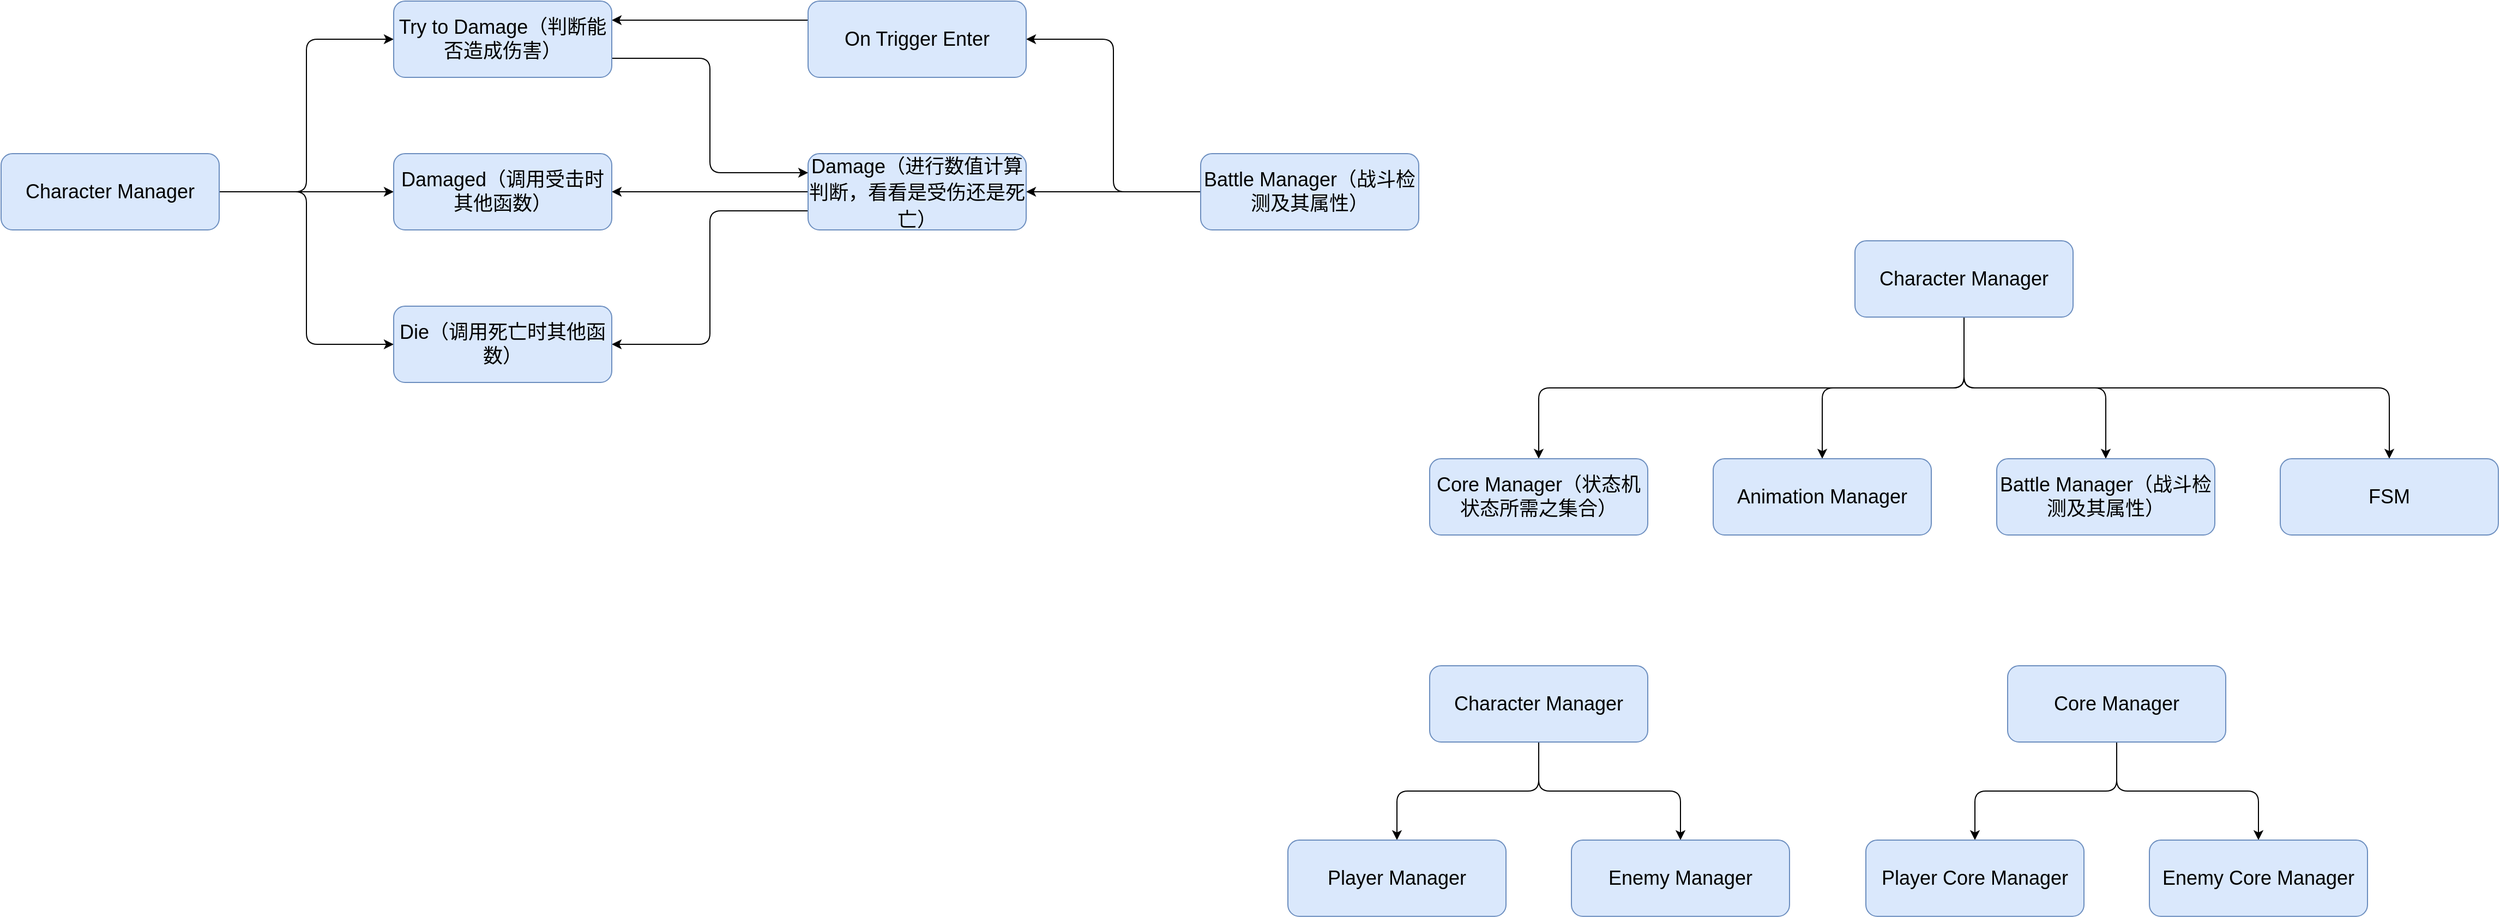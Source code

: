 <mxfile version="20.3.0" type="device"><diagram id="q4JAOg9nsMeg8hRjijgt" name="第 1 页"><mxGraphModel dx="3982" dy="1225" grid="1" gridSize="10" guides="1" tooltips="1" connect="1" arrows="1" fold="1" page="1" pageScale="1" pageWidth="1920" pageHeight="1200" math="0" shadow="0"><root><mxCell id="0"/><mxCell id="1" parent="0"/><mxCell id="fU0InTTi2WtmSSnvXxSZ-8" style="edgeStyle=orthogonalEdgeStyle;rounded=1;jumpStyle=arc;orthogonalLoop=1;jettySize=auto;html=1;exitX=0.5;exitY=1;exitDx=0;exitDy=0;fontSize=18;entryX=0.5;entryY=0;entryDx=0;entryDy=0;" parent="1" source="fU0InTTi2WtmSSnvXxSZ-1" target="fU0InTTi2WtmSSnvXxSZ-4" edge="1"><mxGeometry relative="1" as="geometry"><mxPoint x="550" y="420" as="targetPoint"/></mxGeometry></mxCell><mxCell id="fU0InTTi2WtmSSnvXxSZ-9" style="edgeStyle=orthogonalEdgeStyle;rounded=1;jumpStyle=arc;orthogonalLoop=1;jettySize=auto;html=1;exitX=0.5;exitY=1;exitDx=0;exitDy=0;fontSize=18;" parent="1" source="fU0InTTi2WtmSSnvXxSZ-1" target="fU0InTTi2WtmSSnvXxSZ-3" edge="1"><mxGeometry relative="1" as="geometry"/></mxCell><mxCell id="fU0InTTi2WtmSSnvXxSZ-10" style="edgeStyle=orthogonalEdgeStyle;rounded=1;jumpStyle=arc;orthogonalLoop=1;jettySize=auto;html=1;exitX=0.5;exitY=1;exitDx=0;exitDy=0;entryX=0.5;entryY=0;entryDx=0;entryDy=0;fontSize=18;" parent="1" source="fU0InTTi2WtmSSnvXxSZ-1" target="fU0InTTi2WtmSSnvXxSZ-2" edge="1"><mxGeometry relative="1" as="geometry"/></mxCell><mxCell id="wzrClIk8yor64PNLBx0L-6" style="edgeStyle=orthogonalEdgeStyle;rounded=1;orthogonalLoop=1;jettySize=auto;html=1;exitX=0.5;exitY=1;exitDx=0;exitDy=0;entryX=0.5;entryY=0;entryDx=0;entryDy=0;jumpStyle=arc;" parent="1" source="fU0InTTi2WtmSSnvXxSZ-1" target="wzrClIk8yor64PNLBx0L-5" edge="1"><mxGeometry relative="1" as="geometry"/></mxCell><mxCell id="fU0InTTi2WtmSSnvXxSZ-1" value="&lt;span style=&quot;font-size: 18px;&quot;&gt;Character Manager&lt;/span&gt;" style="rounded=1;whiteSpace=wrap;html=1;fillColor=#dae8fc;strokeColor=#6c8ebf;" parent="1" vertex="1"><mxGeometry x="860" y="270" width="200" height="70" as="geometry"/></mxCell><mxCell id="fU0InTTi2WtmSSnvXxSZ-2" value="&lt;span style=&quot;font-size: 18px;&quot;&gt;Battle Manager（战斗检测及其属性）&lt;/span&gt;" style="rounded=1;whiteSpace=wrap;html=1;fillColor=#dae8fc;strokeColor=#6c8ebf;" parent="1" vertex="1"><mxGeometry x="990" y="470" width="200" height="70" as="geometry"/></mxCell><mxCell id="fU0InTTi2WtmSSnvXxSZ-3" value="&lt;span style=&quot;font-size: 18px;&quot;&gt;Animation Manager&lt;/span&gt;" style="rounded=1;whiteSpace=wrap;html=1;fillColor=#dae8fc;strokeColor=#6c8ebf;" parent="1" vertex="1"><mxGeometry x="730" y="470" width="200" height="70" as="geometry"/></mxCell><mxCell id="fU0InTTi2WtmSSnvXxSZ-4" value="&lt;span style=&quot;font-size: 18px;&quot;&gt;Core Manager（状态机状态所需之集合）&lt;/span&gt;" style="rounded=1;whiteSpace=wrap;html=1;fillColor=#dae8fc;strokeColor=#6c8ebf;" parent="1" vertex="1"><mxGeometry x="470" y="470" width="200" height="70" as="geometry"/></mxCell><mxCell id="wzrClIk8yor64PNLBx0L-7" style="edgeStyle=orthogonalEdgeStyle;rounded=1;jumpStyle=arc;orthogonalLoop=1;jettySize=auto;html=1;exitX=0.5;exitY=1;exitDx=0;exitDy=0;entryX=0.5;entryY=0;entryDx=0;entryDy=0;" parent="1" source="wzrClIk8yor64PNLBx0L-1" target="wzrClIk8yor64PNLBx0L-4" edge="1"><mxGeometry relative="1" as="geometry"/></mxCell><mxCell id="wzrClIk8yor64PNLBx0L-8" style="edgeStyle=orthogonalEdgeStyle;rounded=1;jumpStyle=arc;orthogonalLoop=1;jettySize=auto;html=1;exitX=0.5;exitY=1;exitDx=0;exitDy=0;" parent="1" source="wzrClIk8yor64PNLBx0L-1" target="wzrClIk8yor64PNLBx0L-3" edge="1"><mxGeometry relative="1" as="geometry"/></mxCell><mxCell id="wzrClIk8yor64PNLBx0L-1" value="&lt;span style=&quot;font-size: 18px;&quot;&gt;Character Manager&lt;/span&gt;" style="rounded=1;whiteSpace=wrap;html=1;fillColor=#dae8fc;strokeColor=#6c8ebf;" parent="1" vertex="1"><mxGeometry x="470" y="660" width="200" height="70" as="geometry"/></mxCell><mxCell id="wzrClIk8yor64PNLBx0L-3" value="&lt;span style=&quot;font-size: 18px;&quot;&gt;Enemy Manager&lt;/span&gt;" style="rounded=1;whiteSpace=wrap;html=1;fillColor=#dae8fc;strokeColor=#6c8ebf;" parent="1" vertex="1"><mxGeometry x="600" y="820" width="200" height="70" as="geometry"/></mxCell><mxCell id="wzrClIk8yor64PNLBx0L-4" value="&lt;span style=&quot;font-size: 18px;&quot;&gt;Player Manager&lt;/span&gt;" style="rounded=1;whiteSpace=wrap;html=1;fillColor=#dae8fc;strokeColor=#6c8ebf;" parent="1" vertex="1"><mxGeometry x="340" y="820" width="200" height="70" as="geometry"/></mxCell><mxCell id="wzrClIk8yor64PNLBx0L-5" value="&lt;span style=&quot;font-size: 18px;&quot;&gt;FSM&lt;/span&gt;" style="rounded=1;whiteSpace=wrap;html=1;fillColor=#dae8fc;strokeColor=#6c8ebf;" parent="1" vertex="1"><mxGeometry x="1250" y="470" width="200" height="70" as="geometry"/></mxCell><mxCell id="wzrClIk8yor64PNLBx0L-9" style="edgeStyle=orthogonalEdgeStyle;rounded=1;jumpStyle=arc;orthogonalLoop=1;jettySize=auto;html=1;exitX=0.5;exitY=1;exitDx=0;exitDy=0;entryX=0.5;entryY=0;entryDx=0;entryDy=0;" parent="1" source="wzrClIk8yor64PNLBx0L-11" target="wzrClIk8yor64PNLBx0L-13" edge="1"><mxGeometry relative="1" as="geometry"/></mxCell><mxCell id="wzrClIk8yor64PNLBx0L-10" style="edgeStyle=orthogonalEdgeStyle;rounded=1;jumpStyle=arc;orthogonalLoop=1;jettySize=auto;html=1;exitX=0.5;exitY=1;exitDx=0;exitDy=0;" parent="1" source="wzrClIk8yor64PNLBx0L-11" target="wzrClIk8yor64PNLBx0L-12" edge="1"><mxGeometry relative="1" as="geometry"/></mxCell><mxCell id="wzrClIk8yor64PNLBx0L-11" value="&lt;span style=&quot;font-size: 18px;&quot;&gt;Core Manager&lt;/span&gt;" style="rounded=1;whiteSpace=wrap;html=1;fillColor=#dae8fc;strokeColor=#6c8ebf;" parent="1" vertex="1"><mxGeometry x="1000" y="660" width="200" height="70" as="geometry"/></mxCell><mxCell id="wzrClIk8yor64PNLBx0L-12" value="&lt;span style=&quot;font-size: 18px;&quot;&gt;Enemy Core Manager&lt;/span&gt;" style="rounded=1;whiteSpace=wrap;html=1;fillColor=#dae8fc;strokeColor=#6c8ebf;" parent="1" vertex="1"><mxGeometry x="1130" y="820" width="200" height="70" as="geometry"/></mxCell><mxCell id="wzrClIk8yor64PNLBx0L-13" value="&lt;span style=&quot;font-size: 18px;&quot;&gt;Player Core Manager&lt;/span&gt;" style="rounded=1;whiteSpace=wrap;html=1;fillColor=#dae8fc;strokeColor=#6c8ebf;" parent="1" vertex="1"><mxGeometry x="870" y="820" width="200" height="70" as="geometry"/></mxCell><mxCell id="yiq3aK6tOQdPq4646jHG-14" style="edgeStyle=orthogonalEdgeStyle;rounded=1;orthogonalLoop=1;jettySize=auto;html=1;exitX=1;exitY=0.5;exitDx=0;exitDy=0;entryX=0;entryY=0.5;entryDx=0;entryDy=0;" edge="1" parent="1" source="yiq3aK6tOQdPq4646jHG-1" target="yiq3aK6tOQdPq4646jHG-11"><mxGeometry relative="1" as="geometry"/></mxCell><mxCell id="yiq3aK6tOQdPq4646jHG-15" style="edgeStyle=orthogonalEdgeStyle;rounded=1;orthogonalLoop=1;jettySize=auto;html=1;exitX=1;exitY=0.5;exitDx=0;exitDy=0;entryX=0;entryY=0.5;entryDx=0;entryDy=0;" edge="1" parent="1" source="yiq3aK6tOQdPq4646jHG-1" target="yiq3aK6tOQdPq4646jHG-10"><mxGeometry relative="1" as="geometry"/></mxCell><mxCell id="yiq3aK6tOQdPq4646jHG-16" style="edgeStyle=orthogonalEdgeStyle;rounded=1;orthogonalLoop=1;jettySize=auto;html=1;exitX=1;exitY=0.5;exitDx=0;exitDy=0;entryX=0;entryY=0.5;entryDx=0;entryDy=0;" edge="1" parent="1" source="yiq3aK6tOQdPq4646jHG-1" target="yiq3aK6tOQdPq4646jHG-9"><mxGeometry relative="1" as="geometry"/></mxCell><mxCell id="yiq3aK6tOQdPq4646jHG-1" value="&lt;span style=&quot;font-size: 18px;&quot;&gt;Character Manager&lt;/span&gt;" style="rounded=1;whiteSpace=wrap;html=1;fillColor=#dae8fc;strokeColor=#6c8ebf;" vertex="1" parent="1"><mxGeometry x="-840" y="190" width="200" height="70" as="geometry"/></mxCell><mxCell id="yiq3aK6tOQdPq4646jHG-6" style="edgeStyle=orthogonalEdgeStyle;rounded=1;orthogonalLoop=1;jettySize=auto;html=1;exitX=0;exitY=0.5;exitDx=0;exitDy=0;entryX=1;entryY=0.5;entryDx=0;entryDy=0;" edge="1" parent="1" source="yiq3aK6tOQdPq4646jHG-2" target="yiq3aK6tOQdPq4646jHG-5"><mxGeometry relative="1" as="geometry"/></mxCell><mxCell id="yiq3aK6tOQdPq4646jHG-7" style="edgeStyle=orthogonalEdgeStyle;rounded=1;orthogonalLoop=1;jettySize=auto;html=1;exitX=0;exitY=0.5;exitDx=0;exitDy=0;entryX=1;entryY=0.5;entryDx=0;entryDy=0;" edge="1" parent="1" source="yiq3aK6tOQdPq4646jHG-2" target="yiq3aK6tOQdPq4646jHG-4"><mxGeometry relative="1" as="geometry"/></mxCell><mxCell id="yiq3aK6tOQdPq4646jHG-2" value="&lt;span style=&quot;font-size: 18px;&quot;&gt;Battle Manager（战斗检测及其属性）&lt;/span&gt;" style="rounded=1;whiteSpace=wrap;html=1;fillColor=#dae8fc;strokeColor=#6c8ebf;" vertex="1" parent="1"><mxGeometry x="260" y="190" width="200" height="70" as="geometry"/></mxCell><mxCell id="yiq3aK6tOQdPq4646jHG-28" style="edgeStyle=orthogonalEdgeStyle;rounded=1;orthogonalLoop=1;jettySize=auto;html=1;exitX=0;exitY=0.5;exitDx=0;exitDy=0;entryX=1;entryY=0.5;entryDx=0;entryDy=0;fontSize=18;" edge="1" parent="1" source="yiq3aK6tOQdPq4646jHG-4" target="yiq3aK6tOQdPq4646jHG-10"><mxGeometry relative="1" as="geometry"/></mxCell><mxCell id="yiq3aK6tOQdPq4646jHG-29" style="edgeStyle=orthogonalEdgeStyle;rounded=1;orthogonalLoop=1;jettySize=auto;html=1;exitX=0;exitY=0.75;exitDx=0;exitDy=0;entryX=1;entryY=0.5;entryDx=0;entryDy=0;fontSize=18;" edge="1" parent="1" source="yiq3aK6tOQdPq4646jHG-4" target="yiq3aK6tOQdPq4646jHG-9"><mxGeometry relative="1" as="geometry"/></mxCell><mxCell id="yiq3aK6tOQdPq4646jHG-4" value="&lt;font style=&quot;font-size: 18px;&quot;&gt;Damage（进行数值计算判断，看看是受伤还是死亡）&lt;/font&gt;" style="rounded=1;whiteSpace=wrap;html=1;fillColor=#dae8fc;strokeColor=#6c8ebf;fontSize=20;" vertex="1" parent="1"><mxGeometry x="-100" y="190" width="200" height="70" as="geometry"/></mxCell><mxCell id="yiq3aK6tOQdPq4646jHG-18" style="edgeStyle=orthogonalEdgeStyle;rounded=1;orthogonalLoop=1;jettySize=auto;html=1;exitX=0;exitY=0.25;exitDx=0;exitDy=0;entryX=1;entryY=0.25;entryDx=0;entryDy=0;" edge="1" parent="1" source="yiq3aK6tOQdPq4646jHG-5" target="yiq3aK6tOQdPq4646jHG-11"><mxGeometry relative="1" as="geometry"/></mxCell><mxCell id="yiq3aK6tOQdPq4646jHG-5" value="&lt;span style=&quot;font-size: 18px;&quot;&gt;On Trigger Enter&lt;br&gt;&lt;/span&gt;" style="rounded=1;whiteSpace=wrap;html=1;fillColor=#dae8fc;strokeColor=#6c8ebf;" vertex="1" parent="1"><mxGeometry x="-100" y="50" width="200" height="70" as="geometry"/></mxCell><mxCell id="yiq3aK6tOQdPq4646jHG-9" value="&lt;span style=&quot;font-size: 18px;&quot;&gt;Die（调用死亡时其他函数）&lt;/span&gt;" style="rounded=1;whiteSpace=wrap;html=1;fillColor=#dae8fc;strokeColor=#6c8ebf;" vertex="1" parent="1"><mxGeometry x="-480" y="330" width="200" height="70" as="geometry"/></mxCell><mxCell id="yiq3aK6tOQdPq4646jHG-10" value="&lt;span style=&quot;font-size: 18px;&quot;&gt;Damaged（调用受击时其他函数）&lt;/span&gt;" style="rounded=1;whiteSpace=wrap;html=1;fillColor=#dae8fc;strokeColor=#6c8ebf;" vertex="1" parent="1"><mxGeometry x="-480" y="190" width="200" height="70" as="geometry"/></mxCell><mxCell id="yiq3aK6tOQdPq4646jHG-26" style="edgeStyle=orthogonalEdgeStyle;rounded=1;orthogonalLoop=1;jettySize=auto;html=1;exitX=1;exitY=0.75;exitDx=0;exitDy=0;entryX=0;entryY=0.25;entryDx=0;entryDy=0;fontSize=18;" edge="1" parent="1" source="yiq3aK6tOQdPq4646jHG-11" target="yiq3aK6tOQdPq4646jHG-4"><mxGeometry relative="1" as="geometry"/></mxCell><mxCell id="yiq3aK6tOQdPq4646jHG-11" value="&lt;span style=&quot;font-size: 18px;&quot;&gt;Try to Damage（判断能否造成伤害）&lt;/span&gt;" style="rounded=1;whiteSpace=wrap;html=1;fillColor=#dae8fc;strokeColor=#6c8ebf;" vertex="1" parent="1"><mxGeometry x="-480" y="50" width="200" height="70" as="geometry"/></mxCell></root></mxGraphModel></diagram></mxfile>